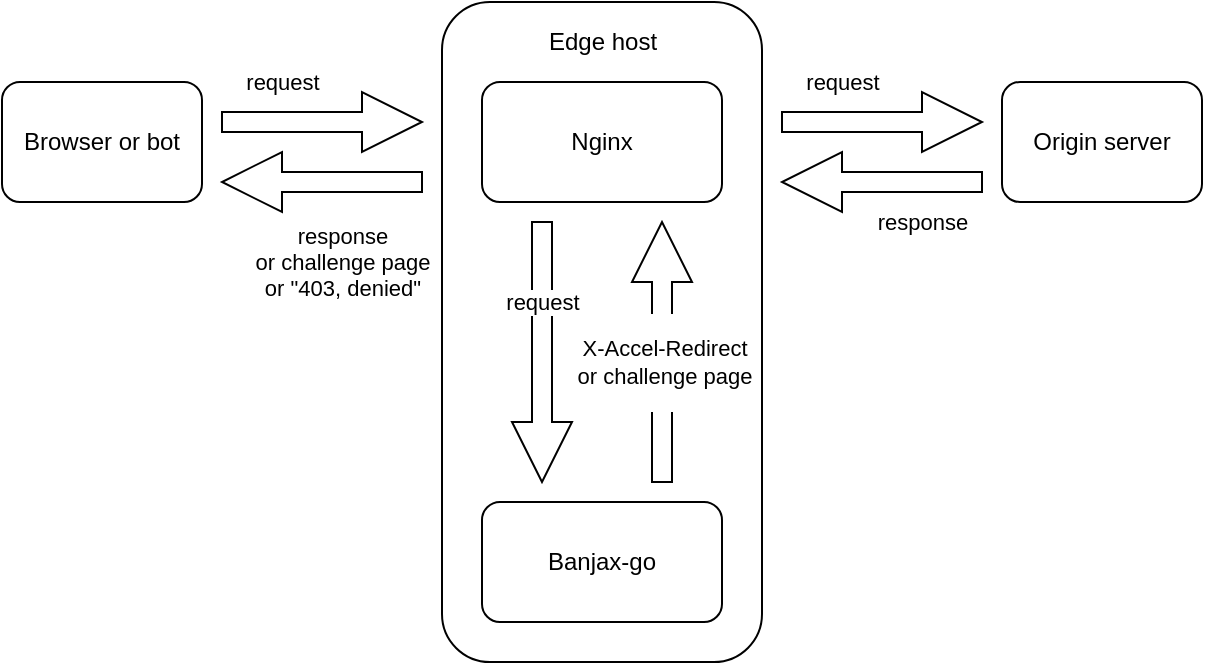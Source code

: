 <mxfile version="14.6.6" type="device"><diagram name="Page-1" id="822b0af5-4adb-64df-f703-e8dfc1f81529"><mxGraphModel dx="1415" dy="963" grid="1" gridSize="10" guides="1" tooltips="1" connect="1" arrows="1" fold="1" page="1" pageScale="1" pageWidth="1100" pageHeight="850" background="#ffffff" math="0" shadow="0"><root><mxCell id="0"/><mxCell id="1" parent="0"/><mxCell id="LQFySwDGE5mwTuJT9K3g-3" value="" style="endArrow=classic;html=1;shape=arrow;" edge="1" parent="1"><mxGeometry x="0.4" y="-150" relative="1" as="geometry"><mxPoint x="580" y="310" as="sourcePoint"/><mxPoint x="580" y="440" as="targetPoint"/><mxPoint as="offset"/></mxGeometry></mxCell><mxCell id="LQFySwDGE5mwTuJT9K3g-4" value="request" style="edgeLabel;resizable=0;html=1;align=center;verticalAlign=middle;" connectable="0" vertex="1" parent="LQFySwDGE5mwTuJT9K3g-3"><mxGeometry relative="1" as="geometry"><mxPoint y="-25" as="offset"/></mxGeometry></mxCell><mxCell id="LQFySwDGE5mwTuJT9K3g-7" value="" style="endArrow=classic;html=1;shape=arrow;" edge="1" parent="1"><mxGeometry relative="1" as="geometry"><mxPoint x="640" y="440" as="sourcePoint"/><mxPoint x="640" y="310" as="targetPoint"/><Array as="points"/></mxGeometry></mxCell><mxCell id="LQFySwDGE5mwTuJT9K3g-8" value="&lt;p style=&quot;line-height: 80%&quot;&gt;&lt;/p&gt;&lt;div&gt;X-Accel-Redirect&lt;/div&gt;or challenge page&lt;br&gt;&lt;p&gt;&lt;/p&gt;" style="edgeLabel;resizable=0;html=1;align=center;verticalAlign=middle;" connectable="0" vertex="1" parent="LQFySwDGE5mwTuJT9K3g-7"><mxGeometry relative="1" as="geometry"><mxPoint x="1" y="5" as="offset"/></mxGeometry></mxCell><mxCell id="LQFySwDGE5mwTuJT9K3g-9" value="Nginx" style="rounded=1;whiteSpace=wrap;html=1;" vertex="1" parent="1"><mxGeometry x="550" y="240" width="120" height="60" as="geometry"/></mxCell><mxCell id="LQFySwDGE5mwTuJT9K3g-10" value="&lt;div&gt;Origin server&lt;/div&gt;" style="rounded=1;whiteSpace=wrap;html=1;" vertex="1" parent="1"><mxGeometry x="810" y="240" width="100" height="60" as="geometry"/></mxCell><mxCell id="LQFySwDGE5mwTuJT9K3g-11" value="Browser or bot" style="rounded=1;whiteSpace=wrap;html=1;" vertex="1" parent="1"><mxGeometry x="310" y="240" width="100" height="60" as="geometry"/></mxCell><mxCell id="LQFySwDGE5mwTuJT9K3g-13" value="Banjax-go" style="rounded=1;whiteSpace=wrap;html=1;" vertex="1" parent="1"><mxGeometry x="550" y="450" width="120" height="60" as="geometry"/></mxCell><mxCell id="LQFySwDGE5mwTuJT9K3g-14" value="" style="endArrow=classic;html=1;shape=arrow;strokeWidth=1;sourcePerimeterSpacing=0;targetPerimeterSpacing=0;" edge="1" parent="1"><mxGeometry relative="1" as="geometry"><mxPoint x="420" y="260" as="sourcePoint"/><mxPoint x="520" y="260" as="targetPoint"/></mxGeometry></mxCell><mxCell id="LQFySwDGE5mwTuJT9K3g-15" value="request" style="edgeLabel;resizable=0;html=1;align=center;verticalAlign=middle;" connectable="0" vertex="1" parent="LQFySwDGE5mwTuJT9K3g-14"><mxGeometry relative="1" as="geometry"><mxPoint x="-20" y="-20" as="offset"/></mxGeometry></mxCell><mxCell id="LQFySwDGE5mwTuJT9K3g-16" value="" style="rounded=1;whiteSpace=wrap;html=1;fillColor=none;labelPosition=center;verticalLabelPosition=middle;align=center;verticalAlign=middle;" vertex="1" parent="1"><mxGeometry x="530" y="200" width="160" height="330" as="geometry"/></mxCell><mxCell id="LQFySwDGE5mwTuJT9K3g-17" value="" style="endArrow=classic;html=1;shape=arrow;strokeWidth=1;sourcePerimeterSpacing=0;targetPerimeterSpacing=0;endSize=6;" edge="1" parent="1"><mxGeometry relative="1" as="geometry"><mxPoint x="700" y="260" as="sourcePoint"/><mxPoint x="800" y="260" as="targetPoint"/></mxGeometry></mxCell><mxCell id="LQFySwDGE5mwTuJT9K3g-18" value="request" style="edgeLabel;resizable=0;html=1;align=center;verticalAlign=middle;" connectable="0" vertex="1" parent="LQFySwDGE5mwTuJT9K3g-17"><mxGeometry relative="1" as="geometry"><mxPoint x="-20" y="-20" as="offset"/></mxGeometry></mxCell><mxCell id="LQFySwDGE5mwTuJT9K3g-19" value="" style="endArrow=classic;html=1;shape=arrow;strokeWidth=1;sourcePerimeterSpacing=0;targetPerimeterSpacing=0;endSize=6;" edge="1" parent="1"><mxGeometry relative="1" as="geometry"><mxPoint x="800" y="290" as="sourcePoint"/><mxPoint x="700" y="290" as="targetPoint"/></mxGeometry></mxCell><mxCell id="LQFySwDGE5mwTuJT9K3g-20" value="response" style="edgeLabel;resizable=0;html=1;align=center;verticalAlign=middle;" connectable="0" vertex="1" parent="LQFySwDGE5mwTuJT9K3g-19"><mxGeometry relative="1" as="geometry"><mxPoint x="20" y="20" as="offset"/></mxGeometry></mxCell><mxCell id="LQFySwDGE5mwTuJT9K3g-21" value="" style="endArrow=classic;html=1;shape=arrow;strokeWidth=1;sourcePerimeterSpacing=0;targetPerimeterSpacing=0;endSize=6;" edge="1" parent="1"><mxGeometry relative="1" as="geometry"><mxPoint x="520" y="290" as="sourcePoint"/><mxPoint x="420" y="290" as="targetPoint"/></mxGeometry></mxCell><mxCell id="LQFySwDGE5mwTuJT9K3g-22" value="response&lt;br&gt;or challenge page&lt;br&gt;or &quot;403, denied&quot;" style="edgeLabel;resizable=0;html=1;align=center;verticalAlign=middle;" connectable="0" vertex="1" parent="LQFySwDGE5mwTuJT9K3g-21"><mxGeometry relative="1" as="geometry"><mxPoint x="10" y="40" as="offset"/></mxGeometry></mxCell><mxCell id="LQFySwDGE5mwTuJT9K3g-23" value="&lt;div style=&quot;font-size: 12px&quot;&gt;&lt;font style=&quot;font-size: 12px&quot;&gt;Edge host&lt;br&gt;&lt;/font&gt;&lt;/div&gt;" style="text;strokeColor=none;fillColor=none;html=1;fontSize=24;fontStyle=0;verticalAlign=middle;align=center;" vertex="1" parent="1"><mxGeometry x="560" y="200" width="100" height="40" as="geometry"/></mxCell></root></mxGraphModel></diagram></mxfile>